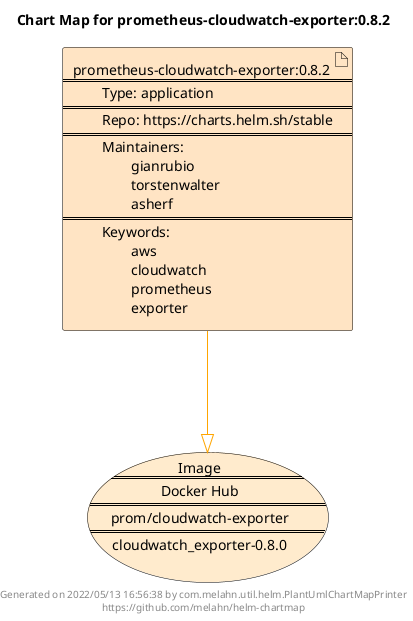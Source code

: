 @startuml
skinparam linetype ortho
skinparam backgroundColor white
skinparam usecaseBorderColor black
skinparam usecaseArrowColor LightSlateGray
skinparam artifactBorderColor black
skinparam artifactArrowColor LightSlateGray

title Chart Map for prometheus-cloudwatch-exporter:0.8.2

'There is one referenced Helm Chart
artifact "prometheus-cloudwatch-exporter:0.8.2\n====\n\tType: application\n====\n\tRepo: https://charts.helm.sh/stable\n====\n\tMaintainers: \n\t\tgianrubio\n\t\ttorstenwalter\n\t\tasherf\n====\n\tKeywords: \n\t\taws\n\t\tcloudwatch\n\t\tprometheus\n\t\texporter" as prometheus_cloudwatch_exporter_0_8_2 #Bisque

'There is one referenced Docker Image
usecase "Image\n====\nDocker Hub\n====\nprom/cloudwatch-exporter\n====\ncloudwatch_exporter-0.8.0" as prom_cloudwatch_exporter_cloudwatch_exporter_0_8_0 #BlanchedAlmond

'Chart Dependencies
prometheus_cloudwatch_exporter_0_8_2--[#orange]-|>prom_cloudwatch_exporter_cloudwatch_exporter_0_8_0

center footer Generated on 2022/05/13 16:56:38 by com.melahn.util.helm.PlantUmlChartMapPrinter\nhttps://github.com/melahn/helm-chartmap
@enduml
